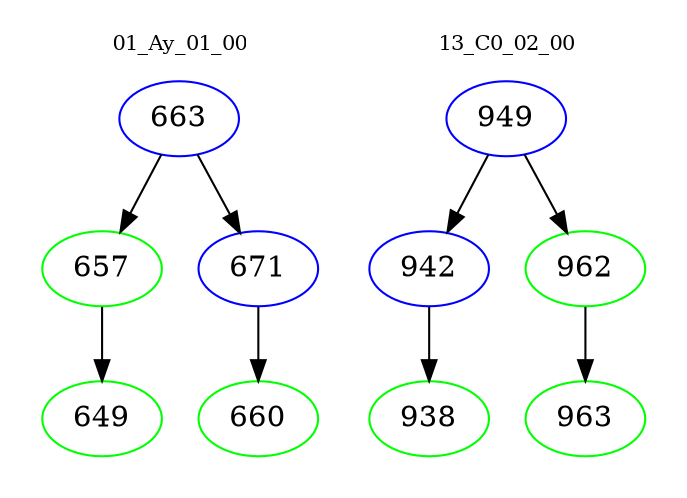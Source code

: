 digraph{
subgraph cluster_0 {
color = white
label = "01_Ay_01_00";
fontsize=10;
T0_663 [label="663", color="blue"]
T0_663 -> T0_657 [color="black"]
T0_657 [label="657", color="green"]
T0_657 -> T0_649 [color="black"]
T0_649 [label="649", color="green"]
T0_663 -> T0_671 [color="black"]
T0_671 [label="671", color="blue"]
T0_671 -> T0_660 [color="black"]
T0_660 [label="660", color="green"]
}
subgraph cluster_1 {
color = white
label = "13_C0_02_00";
fontsize=10;
T1_949 [label="949", color="blue"]
T1_949 -> T1_942 [color="black"]
T1_942 [label="942", color="blue"]
T1_942 -> T1_938 [color="black"]
T1_938 [label="938", color="green"]
T1_949 -> T1_962 [color="black"]
T1_962 [label="962", color="green"]
T1_962 -> T1_963 [color="black"]
T1_963 [label="963", color="green"]
}
}
